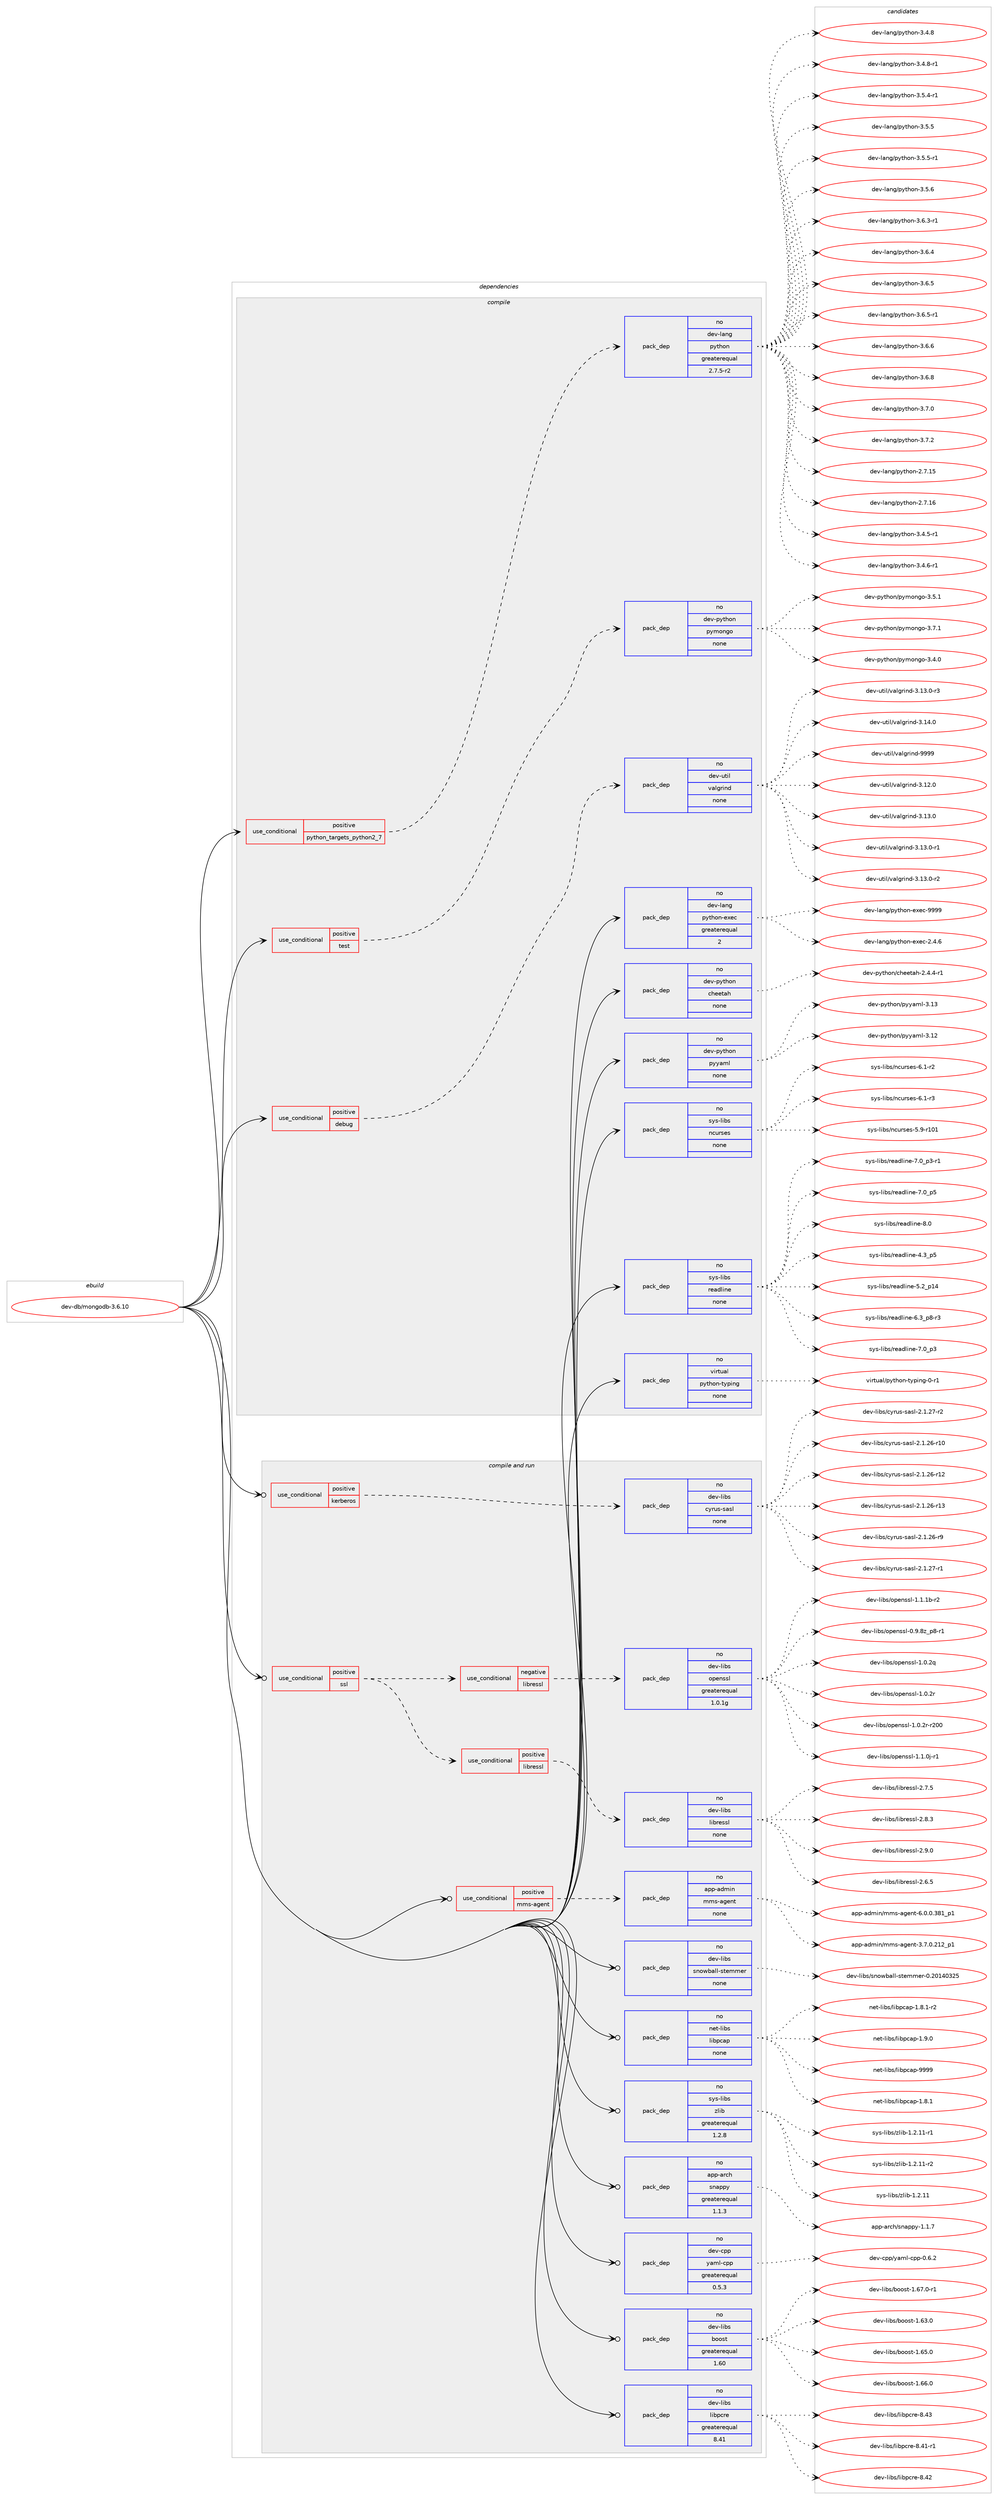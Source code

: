 digraph prolog {

# *************
# Graph options
# *************

newrank=true;
concentrate=true;
compound=true;
graph [rankdir=LR,fontname=Helvetica,fontsize=10,ranksep=1.5];#, ranksep=2.5, nodesep=0.2];
edge  [arrowhead=vee];
node  [fontname=Helvetica,fontsize=10];

# **********
# The ebuild
# **********

subgraph cluster_leftcol {
color=gray;
rank=same;
label=<<i>ebuild</i>>;
id [label="dev-db/mongodb-3.6.10", color=red, width=4, href="../dev-db/mongodb-3.6.10.svg"];
}

# ****************
# The dependencies
# ****************

subgraph cluster_midcol {
color=gray;
label=<<i>dependencies</i>>;
subgraph cluster_compile {
fillcolor="#eeeeee";
style=filled;
label=<<i>compile</i>>;
subgraph cond357146 {
dependency1319523 [label=<<TABLE BORDER="0" CELLBORDER="1" CELLSPACING="0" CELLPADDING="4"><TR><TD ROWSPAN="3" CELLPADDING="10">use_conditional</TD></TR><TR><TD>positive</TD></TR><TR><TD>debug</TD></TR></TABLE>>, shape=none, color=red];
subgraph pack941451 {
dependency1319524 [label=<<TABLE BORDER="0" CELLBORDER="1" CELLSPACING="0" CELLPADDING="4" WIDTH="220"><TR><TD ROWSPAN="6" CELLPADDING="30">pack_dep</TD></TR><TR><TD WIDTH="110">no</TD></TR><TR><TD>dev-util</TD></TR><TR><TD>valgrind</TD></TR><TR><TD>none</TD></TR><TR><TD></TD></TR></TABLE>>, shape=none, color=blue];
}
dependency1319523:e -> dependency1319524:w [weight=20,style="dashed",arrowhead="vee"];
}
id:e -> dependency1319523:w [weight=20,style="solid",arrowhead="vee"];
subgraph cond357147 {
dependency1319525 [label=<<TABLE BORDER="0" CELLBORDER="1" CELLSPACING="0" CELLPADDING="4"><TR><TD ROWSPAN="3" CELLPADDING="10">use_conditional</TD></TR><TR><TD>positive</TD></TR><TR><TD>python_targets_python2_7</TD></TR></TABLE>>, shape=none, color=red];
subgraph pack941452 {
dependency1319526 [label=<<TABLE BORDER="0" CELLBORDER="1" CELLSPACING="0" CELLPADDING="4" WIDTH="220"><TR><TD ROWSPAN="6" CELLPADDING="30">pack_dep</TD></TR><TR><TD WIDTH="110">no</TD></TR><TR><TD>dev-lang</TD></TR><TR><TD>python</TD></TR><TR><TD>greaterequal</TD></TR><TR><TD>2.7.5-r2</TD></TR></TABLE>>, shape=none, color=blue];
}
dependency1319525:e -> dependency1319526:w [weight=20,style="dashed",arrowhead="vee"];
}
id:e -> dependency1319525:w [weight=20,style="solid",arrowhead="vee"];
subgraph cond357148 {
dependency1319527 [label=<<TABLE BORDER="0" CELLBORDER="1" CELLSPACING="0" CELLPADDING="4"><TR><TD ROWSPAN="3" CELLPADDING="10">use_conditional</TD></TR><TR><TD>positive</TD></TR><TR><TD>test</TD></TR></TABLE>>, shape=none, color=red];
subgraph pack941453 {
dependency1319528 [label=<<TABLE BORDER="0" CELLBORDER="1" CELLSPACING="0" CELLPADDING="4" WIDTH="220"><TR><TD ROWSPAN="6" CELLPADDING="30">pack_dep</TD></TR><TR><TD WIDTH="110">no</TD></TR><TR><TD>dev-python</TD></TR><TR><TD>pymongo</TD></TR><TR><TD>none</TD></TR><TR><TD></TD></TR></TABLE>>, shape=none, color=blue];
}
dependency1319527:e -> dependency1319528:w [weight=20,style="dashed",arrowhead="vee"];
}
id:e -> dependency1319527:w [weight=20,style="solid",arrowhead="vee"];
subgraph pack941454 {
dependency1319529 [label=<<TABLE BORDER="0" CELLBORDER="1" CELLSPACING="0" CELLPADDING="4" WIDTH="220"><TR><TD ROWSPAN="6" CELLPADDING="30">pack_dep</TD></TR><TR><TD WIDTH="110">no</TD></TR><TR><TD>dev-lang</TD></TR><TR><TD>python-exec</TD></TR><TR><TD>greaterequal</TD></TR><TR><TD>2</TD></TR></TABLE>>, shape=none, color=blue];
}
id:e -> dependency1319529:w [weight=20,style="solid",arrowhead="vee"];
subgraph pack941455 {
dependency1319530 [label=<<TABLE BORDER="0" CELLBORDER="1" CELLSPACING="0" CELLPADDING="4" WIDTH="220"><TR><TD ROWSPAN="6" CELLPADDING="30">pack_dep</TD></TR><TR><TD WIDTH="110">no</TD></TR><TR><TD>dev-python</TD></TR><TR><TD>cheetah</TD></TR><TR><TD>none</TD></TR><TR><TD></TD></TR></TABLE>>, shape=none, color=blue];
}
id:e -> dependency1319530:w [weight=20,style="solid",arrowhead="vee"];
subgraph pack941456 {
dependency1319531 [label=<<TABLE BORDER="0" CELLBORDER="1" CELLSPACING="0" CELLPADDING="4" WIDTH="220"><TR><TD ROWSPAN="6" CELLPADDING="30">pack_dep</TD></TR><TR><TD WIDTH="110">no</TD></TR><TR><TD>dev-python</TD></TR><TR><TD>pyyaml</TD></TR><TR><TD>none</TD></TR><TR><TD></TD></TR></TABLE>>, shape=none, color=blue];
}
id:e -> dependency1319531:w [weight=20,style="solid",arrowhead="vee"];
subgraph pack941457 {
dependency1319532 [label=<<TABLE BORDER="0" CELLBORDER="1" CELLSPACING="0" CELLPADDING="4" WIDTH="220"><TR><TD ROWSPAN="6" CELLPADDING="30">pack_dep</TD></TR><TR><TD WIDTH="110">no</TD></TR><TR><TD>sys-libs</TD></TR><TR><TD>ncurses</TD></TR><TR><TD>none</TD></TR><TR><TD></TD></TR></TABLE>>, shape=none, color=blue];
}
id:e -> dependency1319532:w [weight=20,style="solid",arrowhead="vee"];
subgraph pack941458 {
dependency1319533 [label=<<TABLE BORDER="0" CELLBORDER="1" CELLSPACING="0" CELLPADDING="4" WIDTH="220"><TR><TD ROWSPAN="6" CELLPADDING="30">pack_dep</TD></TR><TR><TD WIDTH="110">no</TD></TR><TR><TD>sys-libs</TD></TR><TR><TD>readline</TD></TR><TR><TD>none</TD></TR><TR><TD></TD></TR></TABLE>>, shape=none, color=blue];
}
id:e -> dependency1319533:w [weight=20,style="solid",arrowhead="vee"];
subgraph pack941459 {
dependency1319534 [label=<<TABLE BORDER="0" CELLBORDER="1" CELLSPACING="0" CELLPADDING="4" WIDTH="220"><TR><TD ROWSPAN="6" CELLPADDING="30">pack_dep</TD></TR><TR><TD WIDTH="110">no</TD></TR><TR><TD>virtual</TD></TR><TR><TD>python-typing</TD></TR><TR><TD>none</TD></TR><TR><TD></TD></TR></TABLE>>, shape=none, color=blue];
}
id:e -> dependency1319534:w [weight=20,style="solid",arrowhead="vee"];
}
subgraph cluster_compileandrun {
fillcolor="#eeeeee";
style=filled;
label=<<i>compile and run</i>>;
subgraph cond357149 {
dependency1319535 [label=<<TABLE BORDER="0" CELLBORDER="1" CELLSPACING="0" CELLPADDING="4"><TR><TD ROWSPAN="3" CELLPADDING="10">use_conditional</TD></TR><TR><TD>positive</TD></TR><TR><TD>kerberos</TD></TR></TABLE>>, shape=none, color=red];
subgraph pack941460 {
dependency1319536 [label=<<TABLE BORDER="0" CELLBORDER="1" CELLSPACING="0" CELLPADDING="4" WIDTH="220"><TR><TD ROWSPAN="6" CELLPADDING="30">pack_dep</TD></TR><TR><TD WIDTH="110">no</TD></TR><TR><TD>dev-libs</TD></TR><TR><TD>cyrus-sasl</TD></TR><TR><TD>none</TD></TR><TR><TD></TD></TR></TABLE>>, shape=none, color=blue];
}
dependency1319535:e -> dependency1319536:w [weight=20,style="dashed",arrowhead="vee"];
}
id:e -> dependency1319535:w [weight=20,style="solid",arrowhead="odotvee"];
subgraph cond357150 {
dependency1319537 [label=<<TABLE BORDER="0" CELLBORDER="1" CELLSPACING="0" CELLPADDING="4"><TR><TD ROWSPAN="3" CELLPADDING="10">use_conditional</TD></TR><TR><TD>positive</TD></TR><TR><TD>mms-agent</TD></TR></TABLE>>, shape=none, color=red];
subgraph pack941461 {
dependency1319538 [label=<<TABLE BORDER="0" CELLBORDER="1" CELLSPACING="0" CELLPADDING="4" WIDTH="220"><TR><TD ROWSPAN="6" CELLPADDING="30">pack_dep</TD></TR><TR><TD WIDTH="110">no</TD></TR><TR><TD>app-admin</TD></TR><TR><TD>mms-agent</TD></TR><TR><TD>none</TD></TR><TR><TD></TD></TR></TABLE>>, shape=none, color=blue];
}
dependency1319537:e -> dependency1319538:w [weight=20,style="dashed",arrowhead="vee"];
}
id:e -> dependency1319537:w [weight=20,style="solid",arrowhead="odotvee"];
subgraph cond357151 {
dependency1319539 [label=<<TABLE BORDER="0" CELLBORDER="1" CELLSPACING="0" CELLPADDING="4"><TR><TD ROWSPAN="3" CELLPADDING="10">use_conditional</TD></TR><TR><TD>positive</TD></TR><TR><TD>ssl</TD></TR></TABLE>>, shape=none, color=red];
subgraph cond357152 {
dependency1319540 [label=<<TABLE BORDER="0" CELLBORDER="1" CELLSPACING="0" CELLPADDING="4"><TR><TD ROWSPAN="3" CELLPADDING="10">use_conditional</TD></TR><TR><TD>negative</TD></TR><TR><TD>libressl</TD></TR></TABLE>>, shape=none, color=red];
subgraph pack941462 {
dependency1319541 [label=<<TABLE BORDER="0" CELLBORDER="1" CELLSPACING="0" CELLPADDING="4" WIDTH="220"><TR><TD ROWSPAN="6" CELLPADDING="30">pack_dep</TD></TR><TR><TD WIDTH="110">no</TD></TR><TR><TD>dev-libs</TD></TR><TR><TD>openssl</TD></TR><TR><TD>greaterequal</TD></TR><TR><TD>1.0.1g</TD></TR></TABLE>>, shape=none, color=blue];
}
dependency1319540:e -> dependency1319541:w [weight=20,style="dashed",arrowhead="vee"];
}
dependency1319539:e -> dependency1319540:w [weight=20,style="dashed",arrowhead="vee"];
subgraph cond357153 {
dependency1319542 [label=<<TABLE BORDER="0" CELLBORDER="1" CELLSPACING="0" CELLPADDING="4"><TR><TD ROWSPAN="3" CELLPADDING="10">use_conditional</TD></TR><TR><TD>positive</TD></TR><TR><TD>libressl</TD></TR></TABLE>>, shape=none, color=red];
subgraph pack941463 {
dependency1319543 [label=<<TABLE BORDER="0" CELLBORDER="1" CELLSPACING="0" CELLPADDING="4" WIDTH="220"><TR><TD ROWSPAN="6" CELLPADDING="30">pack_dep</TD></TR><TR><TD WIDTH="110">no</TD></TR><TR><TD>dev-libs</TD></TR><TR><TD>libressl</TD></TR><TR><TD>none</TD></TR><TR><TD></TD></TR></TABLE>>, shape=none, color=blue];
}
dependency1319542:e -> dependency1319543:w [weight=20,style="dashed",arrowhead="vee"];
}
dependency1319539:e -> dependency1319542:w [weight=20,style="dashed",arrowhead="vee"];
}
id:e -> dependency1319539:w [weight=20,style="solid",arrowhead="odotvee"];
subgraph pack941464 {
dependency1319544 [label=<<TABLE BORDER="0" CELLBORDER="1" CELLSPACING="0" CELLPADDING="4" WIDTH="220"><TR><TD ROWSPAN="6" CELLPADDING="30">pack_dep</TD></TR><TR><TD WIDTH="110">no</TD></TR><TR><TD>app-arch</TD></TR><TR><TD>snappy</TD></TR><TR><TD>greaterequal</TD></TR><TR><TD>1.1.3</TD></TR></TABLE>>, shape=none, color=blue];
}
id:e -> dependency1319544:w [weight=20,style="solid",arrowhead="odotvee"];
subgraph pack941465 {
dependency1319545 [label=<<TABLE BORDER="0" CELLBORDER="1" CELLSPACING="0" CELLPADDING="4" WIDTH="220"><TR><TD ROWSPAN="6" CELLPADDING="30">pack_dep</TD></TR><TR><TD WIDTH="110">no</TD></TR><TR><TD>dev-cpp</TD></TR><TR><TD>yaml-cpp</TD></TR><TR><TD>greaterequal</TD></TR><TR><TD>0.5.3</TD></TR></TABLE>>, shape=none, color=blue];
}
id:e -> dependency1319545:w [weight=20,style="solid",arrowhead="odotvee"];
subgraph pack941466 {
dependency1319546 [label=<<TABLE BORDER="0" CELLBORDER="1" CELLSPACING="0" CELLPADDING="4" WIDTH="220"><TR><TD ROWSPAN="6" CELLPADDING="30">pack_dep</TD></TR><TR><TD WIDTH="110">no</TD></TR><TR><TD>dev-libs</TD></TR><TR><TD>boost</TD></TR><TR><TD>greaterequal</TD></TR><TR><TD>1.60</TD></TR></TABLE>>, shape=none, color=blue];
}
id:e -> dependency1319546:w [weight=20,style="solid",arrowhead="odotvee"];
subgraph pack941467 {
dependency1319547 [label=<<TABLE BORDER="0" CELLBORDER="1" CELLSPACING="0" CELLPADDING="4" WIDTH="220"><TR><TD ROWSPAN="6" CELLPADDING="30">pack_dep</TD></TR><TR><TD WIDTH="110">no</TD></TR><TR><TD>dev-libs</TD></TR><TR><TD>libpcre</TD></TR><TR><TD>greaterequal</TD></TR><TR><TD>8.41</TD></TR></TABLE>>, shape=none, color=blue];
}
id:e -> dependency1319547:w [weight=20,style="solid",arrowhead="odotvee"];
subgraph pack941468 {
dependency1319548 [label=<<TABLE BORDER="0" CELLBORDER="1" CELLSPACING="0" CELLPADDING="4" WIDTH="220"><TR><TD ROWSPAN="6" CELLPADDING="30">pack_dep</TD></TR><TR><TD WIDTH="110">no</TD></TR><TR><TD>dev-libs</TD></TR><TR><TD>snowball-stemmer</TD></TR><TR><TD>none</TD></TR><TR><TD></TD></TR></TABLE>>, shape=none, color=blue];
}
id:e -> dependency1319548:w [weight=20,style="solid",arrowhead="odotvee"];
subgraph pack941469 {
dependency1319549 [label=<<TABLE BORDER="0" CELLBORDER="1" CELLSPACING="0" CELLPADDING="4" WIDTH="220"><TR><TD ROWSPAN="6" CELLPADDING="30">pack_dep</TD></TR><TR><TD WIDTH="110">no</TD></TR><TR><TD>net-libs</TD></TR><TR><TD>libpcap</TD></TR><TR><TD>none</TD></TR><TR><TD></TD></TR></TABLE>>, shape=none, color=blue];
}
id:e -> dependency1319549:w [weight=20,style="solid",arrowhead="odotvee"];
subgraph pack941470 {
dependency1319550 [label=<<TABLE BORDER="0" CELLBORDER="1" CELLSPACING="0" CELLPADDING="4" WIDTH="220"><TR><TD ROWSPAN="6" CELLPADDING="30">pack_dep</TD></TR><TR><TD WIDTH="110">no</TD></TR><TR><TD>sys-libs</TD></TR><TR><TD>zlib</TD></TR><TR><TD>greaterequal</TD></TR><TR><TD>1.2.8</TD></TR></TABLE>>, shape=none, color=blue];
}
id:e -> dependency1319550:w [weight=20,style="solid",arrowhead="odotvee"];
}
subgraph cluster_run {
fillcolor="#eeeeee";
style=filled;
label=<<i>run</i>>;
}
}

# **************
# The candidates
# **************

subgraph cluster_choices {
rank=same;
color=gray;
label=<<i>candidates</i>>;

subgraph choice941451 {
color=black;
nodesep=1;
choice10010111845117116105108471189710810311410511010045514649504648 [label="dev-util/valgrind-3.12.0", color=red, width=4,href="../dev-util/valgrind-3.12.0.svg"];
choice10010111845117116105108471189710810311410511010045514649514648 [label="dev-util/valgrind-3.13.0", color=red, width=4,href="../dev-util/valgrind-3.13.0.svg"];
choice100101118451171161051084711897108103114105110100455146495146484511449 [label="dev-util/valgrind-3.13.0-r1", color=red, width=4,href="../dev-util/valgrind-3.13.0-r1.svg"];
choice100101118451171161051084711897108103114105110100455146495146484511450 [label="dev-util/valgrind-3.13.0-r2", color=red, width=4,href="../dev-util/valgrind-3.13.0-r2.svg"];
choice100101118451171161051084711897108103114105110100455146495146484511451 [label="dev-util/valgrind-3.13.0-r3", color=red, width=4,href="../dev-util/valgrind-3.13.0-r3.svg"];
choice10010111845117116105108471189710810311410511010045514649524648 [label="dev-util/valgrind-3.14.0", color=red, width=4,href="../dev-util/valgrind-3.14.0.svg"];
choice1001011184511711610510847118971081031141051101004557575757 [label="dev-util/valgrind-9999", color=red, width=4,href="../dev-util/valgrind-9999.svg"];
dependency1319524:e -> choice10010111845117116105108471189710810311410511010045514649504648:w [style=dotted,weight="100"];
dependency1319524:e -> choice10010111845117116105108471189710810311410511010045514649514648:w [style=dotted,weight="100"];
dependency1319524:e -> choice100101118451171161051084711897108103114105110100455146495146484511449:w [style=dotted,weight="100"];
dependency1319524:e -> choice100101118451171161051084711897108103114105110100455146495146484511450:w [style=dotted,weight="100"];
dependency1319524:e -> choice100101118451171161051084711897108103114105110100455146495146484511451:w [style=dotted,weight="100"];
dependency1319524:e -> choice10010111845117116105108471189710810311410511010045514649524648:w [style=dotted,weight="100"];
dependency1319524:e -> choice1001011184511711610510847118971081031141051101004557575757:w [style=dotted,weight="100"];
}
subgraph choice941452 {
color=black;
nodesep=1;
choice10010111845108971101034711212111610411111045504655464953 [label="dev-lang/python-2.7.15", color=red, width=4,href="../dev-lang/python-2.7.15.svg"];
choice10010111845108971101034711212111610411111045504655464954 [label="dev-lang/python-2.7.16", color=red, width=4,href="../dev-lang/python-2.7.16.svg"];
choice1001011184510897110103471121211161041111104551465246534511449 [label="dev-lang/python-3.4.5-r1", color=red, width=4,href="../dev-lang/python-3.4.5-r1.svg"];
choice1001011184510897110103471121211161041111104551465246544511449 [label="dev-lang/python-3.4.6-r1", color=red, width=4,href="../dev-lang/python-3.4.6-r1.svg"];
choice100101118451089711010347112121116104111110455146524656 [label="dev-lang/python-3.4.8", color=red, width=4,href="../dev-lang/python-3.4.8.svg"];
choice1001011184510897110103471121211161041111104551465246564511449 [label="dev-lang/python-3.4.8-r1", color=red, width=4,href="../dev-lang/python-3.4.8-r1.svg"];
choice1001011184510897110103471121211161041111104551465346524511449 [label="dev-lang/python-3.5.4-r1", color=red, width=4,href="../dev-lang/python-3.5.4-r1.svg"];
choice100101118451089711010347112121116104111110455146534653 [label="dev-lang/python-3.5.5", color=red, width=4,href="../dev-lang/python-3.5.5.svg"];
choice1001011184510897110103471121211161041111104551465346534511449 [label="dev-lang/python-3.5.5-r1", color=red, width=4,href="../dev-lang/python-3.5.5-r1.svg"];
choice100101118451089711010347112121116104111110455146534654 [label="dev-lang/python-3.5.6", color=red, width=4,href="../dev-lang/python-3.5.6.svg"];
choice1001011184510897110103471121211161041111104551465446514511449 [label="dev-lang/python-3.6.3-r1", color=red, width=4,href="../dev-lang/python-3.6.3-r1.svg"];
choice100101118451089711010347112121116104111110455146544652 [label="dev-lang/python-3.6.4", color=red, width=4,href="../dev-lang/python-3.6.4.svg"];
choice100101118451089711010347112121116104111110455146544653 [label="dev-lang/python-3.6.5", color=red, width=4,href="../dev-lang/python-3.6.5.svg"];
choice1001011184510897110103471121211161041111104551465446534511449 [label="dev-lang/python-3.6.5-r1", color=red, width=4,href="../dev-lang/python-3.6.5-r1.svg"];
choice100101118451089711010347112121116104111110455146544654 [label="dev-lang/python-3.6.6", color=red, width=4,href="../dev-lang/python-3.6.6.svg"];
choice100101118451089711010347112121116104111110455146544656 [label="dev-lang/python-3.6.8", color=red, width=4,href="../dev-lang/python-3.6.8.svg"];
choice100101118451089711010347112121116104111110455146554648 [label="dev-lang/python-3.7.0", color=red, width=4,href="../dev-lang/python-3.7.0.svg"];
choice100101118451089711010347112121116104111110455146554650 [label="dev-lang/python-3.7.2", color=red, width=4,href="../dev-lang/python-3.7.2.svg"];
dependency1319526:e -> choice10010111845108971101034711212111610411111045504655464953:w [style=dotted,weight="100"];
dependency1319526:e -> choice10010111845108971101034711212111610411111045504655464954:w [style=dotted,weight="100"];
dependency1319526:e -> choice1001011184510897110103471121211161041111104551465246534511449:w [style=dotted,weight="100"];
dependency1319526:e -> choice1001011184510897110103471121211161041111104551465246544511449:w [style=dotted,weight="100"];
dependency1319526:e -> choice100101118451089711010347112121116104111110455146524656:w [style=dotted,weight="100"];
dependency1319526:e -> choice1001011184510897110103471121211161041111104551465246564511449:w [style=dotted,weight="100"];
dependency1319526:e -> choice1001011184510897110103471121211161041111104551465346524511449:w [style=dotted,weight="100"];
dependency1319526:e -> choice100101118451089711010347112121116104111110455146534653:w [style=dotted,weight="100"];
dependency1319526:e -> choice1001011184510897110103471121211161041111104551465346534511449:w [style=dotted,weight="100"];
dependency1319526:e -> choice100101118451089711010347112121116104111110455146534654:w [style=dotted,weight="100"];
dependency1319526:e -> choice1001011184510897110103471121211161041111104551465446514511449:w [style=dotted,weight="100"];
dependency1319526:e -> choice100101118451089711010347112121116104111110455146544652:w [style=dotted,weight="100"];
dependency1319526:e -> choice100101118451089711010347112121116104111110455146544653:w [style=dotted,weight="100"];
dependency1319526:e -> choice1001011184510897110103471121211161041111104551465446534511449:w [style=dotted,weight="100"];
dependency1319526:e -> choice100101118451089711010347112121116104111110455146544654:w [style=dotted,weight="100"];
dependency1319526:e -> choice100101118451089711010347112121116104111110455146544656:w [style=dotted,weight="100"];
dependency1319526:e -> choice100101118451089711010347112121116104111110455146554648:w [style=dotted,weight="100"];
dependency1319526:e -> choice100101118451089711010347112121116104111110455146554650:w [style=dotted,weight="100"];
}
subgraph choice941453 {
color=black;
nodesep=1;
choice1001011184511212111610411111047112121109111110103111455146524648 [label="dev-python/pymongo-3.4.0", color=red, width=4,href="../dev-python/pymongo-3.4.0.svg"];
choice1001011184511212111610411111047112121109111110103111455146534649 [label="dev-python/pymongo-3.5.1", color=red, width=4,href="../dev-python/pymongo-3.5.1.svg"];
choice1001011184511212111610411111047112121109111110103111455146554649 [label="dev-python/pymongo-3.7.1", color=red, width=4,href="../dev-python/pymongo-3.7.1.svg"];
dependency1319528:e -> choice1001011184511212111610411111047112121109111110103111455146524648:w [style=dotted,weight="100"];
dependency1319528:e -> choice1001011184511212111610411111047112121109111110103111455146534649:w [style=dotted,weight="100"];
dependency1319528:e -> choice1001011184511212111610411111047112121109111110103111455146554649:w [style=dotted,weight="100"];
}
subgraph choice941454 {
color=black;
nodesep=1;
choice1001011184510897110103471121211161041111104510112010199455046524654 [label="dev-lang/python-exec-2.4.6", color=red, width=4,href="../dev-lang/python-exec-2.4.6.svg"];
choice10010111845108971101034711212111610411111045101120101994557575757 [label="dev-lang/python-exec-9999", color=red, width=4,href="../dev-lang/python-exec-9999.svg"];
dependency1319529:e -> choice1001011184510897110103471121211161041111104510112010199455046524654:w [style=dotted,weight="100"];
dependency1319529:e -> choice10010111845108971101034711212111610411111045101120101994557575757:w [style=dotted,weight="100"];
}
subgraph choice941455 {
color=black;
nodesep=1;
choice100101118451121211161041111104799104101101116971044550465246524511449 [label="dev-python/cheetah-2.4.4-r1", color=red, width=4,href="../dev-python/cheetah-2.4.4-r1.svg"];
dependency1319530:e -> choice100101118451121211161041111104799104101101116971044550465246524511449:w [style=dotted,weight="100"];
}
subgraph choice941456 {
color=black;
nodesep=1;
choice1001011184511212111610411111047112121121971091084551464950 [label="dev-python/pyyaml-3.12", color=red, width=4,href="../dev-python/pyyaml-3.12.svg"];
choice1001011184511212111610411111047112121121971091084551464951 [label="dev-python/pyyaml-3.13", color=red, width=4,href="../dev-python/pyyaml-3.13.svg"];
dependency1319531:e -> choice1001011184511212111610411111047112121121971091084551464950:w [style=dotted,weight="100"];
dependency1319531:e -> choice1001011184511212111610411111047112121121971091084551464951:w [style=dotted,weight="100"];
}
subgraph choice941457 {
color=black;
nodesep=1;
choice115121115451081059811547110991171141151011154553465745114494849 [label="sys-libs/ncurses-5.9-r101", color=red, width=4,href="../sys-libs/ncurses-5.9-r101.svg"];
choice11512111545108105981154711099117114115101115455446494511450 [label="sys-libs/ncurses-6.1-r2", color=red, width=4,href="../sys-libs/ncurses-6.1-r2.svg"];
choice11512111545108105981154711099117114115101115455446494511451 [label="sys-libs/ncurses-6.1-r3", color=red, width=4,href="../sys-libs/ncurses-6.1-r3.svg"];
dependency1319532:e -> choice115121115451081059811547110991171141151011154553465745114494849:w [style=dotted,weight="100"];
dependency1319532:e -> choice11512111545108105981154711099117114115101115455446494511450:w [style=dotted,weight="100"];
dependency1319532:e -> choice11512111545108105981154711099117114115101115455446494511451:w [style=dotted,weight="100"];
}
subgraph choice941458 {
color=black;
nodesep=1;
choice11512111545108105981154711410197100108105110101455246519511253 [label="sys-libs/readline-4.3_p5", color=red, width=4,href="../sys-libs/readline-4.3_p5.svg"];
choice1151211154510810598115471141019710010810511010145534650951124952 [label="sys-libs/readline-5.2_p14", color=red, width=4,href="../sys-libs/readline-5.2_p14.svg"];
choice115121115451081059811547114101971001081051101014554465195112564511451 [label="sys-libs/readline-6.3_p8-r3", color=red, width=4,href="../sys-libs/readline-6.3_p8-r3.svg"];
choice11512111545108105981154711410197100108105110101455546489511251 [label="sys-libs/readline-7.0_p3", color=red, width=4,href="../sys-libs/readline-7.0_p3.svg"];
choice115121115451081059811547114101971001081051101014555464895112514511449 [label="sys-libs/readline-7.0_p3-r1", color=red, width=4,href="../sys-libs/readline-7.0_p3-r1.svg"];
choice11512111545108105981154711410197100108105110101455546489511253 [label="sys-libs/readline-7.0_p5", color=red, width=4,href="../sys-libs/readline-7.0_p5.svg"];
choice1151211154510810598115471141019710010810511010145564648 [label="sys-libs/readline-8.0", color=red, width=4,href="../sys-libs/readline-8.0.svg"];
dependency1319533:e -> choice11512111545108105981154711410197100108105110101455246519511253:w [style=dotted,weight="100"];
dependency1319533:e -> choice1151211154510810598115471141019710010810511010145534650951124952:w [style=dotted,weight="100"];
dependency1319533:e -> choice115121115451081059811547114101971001081051101014554465195112564511451:w [style=dotted,weight="100"];
dependency1319533:e -> choice11512111545108105981154711410197100108105110101455546489511251:w [style=dotted,weight="100"];
dependency1319533:e -> choice115121115451081059811547114101971001081051101014555464895112514511449:w [style=dotted,weight="100"];
dependency1319533:e -> choice11512111545108105981154711410197100108105110101455546489511253:w [style=dotted,weight="100"];
dependency1319533:e -> choice1151211154510810598115471141019710010810511010145564648:w [style=dotted,weight="100"];
}
subgraph choice941459 {
color=black;
nodesep=1;
choice11810511411611797108471121211161041111104511612111210511010345484511449 [label="virtual/python-typing-0-r1", color=red, width=4,href="../virtual/python-typing-0-r1.svg"];
dependency1319534:e -> choice11810511411611797108471121211161041111104511612111210511010345484511449:w [style=dotted,weight="100"];
}
subgraph choice941460 {
color=black;
nodesep=1;
choice10010111845108105981154799121114117115451159711510845504649465054451144948 [label="dev-libs/cyrus-sasl-2.1.26-r10", color=red, width=4,href="../dev-libs/cyrus-sasl-2.1.26-r10.svg"];
choice10010111845108105981154799121114117115451159711510845504649465054451144950 [label="dev-libs/cyrus-sasl-2.1.26-r12", color=red, width=4,href="../dev-libs/cyrus-sasl-2.1.26-r12.svg"];
choice10010111845108105981154799121114117115451159711510845504649465054451144951 [label="dev-libs/cyrus-sasl-2.1.26-r13", color=red, width=4,href="../dev-libs/cyrus-sasl-2.1.26-r13.svg"];
choice100101118451081059811547991211141171154511597115108455046494650544511457 [label="dev-libs/cyrus-sasl-2.1.26-r9", color=red, width=4,href="../dev-libs/cyrus-sasl-2.1.26-r9.svg"];
choice100101118451081059811547991211141171154511597115108455046494650554511449 [label="dev-libs/cyrus-sasl-2.1.27-r1", color=red, width=4,href="../dev-libs/cyrus-sasl-2.1.27-r1.svg"];
choice100101118451081059811547991211141171154511597115108455046494650554511450 [label="dev-libs/cyrus-sasl-2.1.27-r2", color=red, width=4,href="../dev-libs/cyrus-sasl-2.1.27-r2.svg"];
dependency1319536:e -> choice10010111845108105981154799121114117115451159711510845504649465054451144948:w [style=dotted,weight="100"];
dependency1319536:e -> choice10010111845108105981154799121114117115451159711510845504649465054451144950:w [style=dotted,weight="100"];
dependency1319536:e -> choice10010111845108105981154799121114117115451159711510845504649465054451144951:w [style=dotted,weight="100"];
dependency1319536:e -> choice100101118451081059811547991211141171154511597115108455046494650544511457:w [style=dotted,weight="100"];
dependency1319536:e -> choice100101118451081059811547991211141171154511597115108455046494650554511449:w [style=dotted,weight="100"];
dependency1319536:e -> choice100101118451081059811547991211141171154511597115108455046494650554511450:w [style=dotted,weight="100"];
}
subgraph choice941461 {
color=black;
nodesep=1;
choice971121124597100109105110471091091154597103101110116455146554648465049509511249 [label="app-admin/mms-agent-3.7.0.212_p1", color=red, width=4,href="../app-admin/mms-agent-3.7.0.212_p1.svg"];
choice971121124597100109105110471091091154597103101110116455446484648465156499511249 [label="app-admin/mms-agent-6.0.0.381_p1", color=red, width=4,href="../app-admin/mms-agent-6.0.0.381_p1.svg"];
dependency1319538:e -> choice971121124597100109105110471091091154597103101110116455146554648465049509511249:w [style=dotted,weight="100"];
dependency1319538:e -> choice971121124597100109105110471091091154597103101110116455446484648465156499511249:w [style=dotted,weight="100"];
}
subgraph choice941462 {
color=black;
nodesep=1;
choice10010111845108105981154711111210111011511510845484657465612295112564511449 [label="dev-libs/openssl-0.9.8z_p8-r1", color=red, width=4,href="../dev-libs/openssl-0.9.8z_p8-r1.svg"];
choice100101118451081059811547111112101110115115108454946484650113 [label="dev-libs/openssl-1.0.2q", color=red, width=4,href="../dev-libs/openssl-1.0.2q.svg"];
choice100101118451081059811547111112101110115115108454946484650114 [label="dev-libs/openssl-1.0.2r", color=red, width=4,href="../dev-libs/openssl-1.0.2r.svg"];
choice10010111845108105981154711111210111011511510845494648465011445114504848 [label="dev-libs/openssl-1.0.2r-r200", color=red, width=4,href="../dev-libs/openssl-1.0.2r-r200.svg"];
choice1001011184510810598115471111121011101151151084549464946481064511449 [label="dev-libs/openssl-1.1.0j-r1", color=red, width=4,href="../dev-libs/openssl-1.1.0j-r1.svg"];
choice100101118451081059811547111112101110115115108454946494649984511450 [label="dev-libs/openssl-1.1.1b-r2", color=red, width=4,href="../dev-libs/openssl-1.1.1b-r2.svg"];
dependency1319541:e -> choice10010111845108105981154711111210111011511510845484657465612295112564511449:w [style=dotted,weight="100"];
dependency1319541:e -> choice100101118451081059811547111112101110115115108454946484650113:w [style=dotted,weight="100"];
dependency1319541:e -> choice100101118451081059811547111112101110115115108454946484650114:w [style=dotted,weight="100"];
dependency1319541:e -> choice10010111845108105981154711111210111011511510845494648465011445114504848:w [style=dotted,weight="100"];
dependency1319541:e -> choice1001011184510810598115471111121011101151151084549464946481064511449:w [style=dotted,weight="100"];
dependency1319541:e -> choice100101118451081059811547111112101110115115108454946494649984511450:w [style=dotted,weight="100"];
}
subgraph choice941463 {
color=black;
nodesep=1;
choice10010111845108105981154710810598114101115115108455046544653 [label="dev-libs/libressl-2.6.5", color=red, width=4,href="../dev-libs/libressl-2.6.5.svg"];
choice10010111845108105981154710810598114101115115108455046554653 [label="dev-libs/libressl-2.7.5", color=red, width=4,href="../dev-libs/libressl-2.7.5.svg"];
choice10010111845108105981154710810598114101115115108455046564651 [label="dev-libs/libressl-2.8.3", color=red, width=4,href="../dev-libs/libressl-2.8.3.svg"];
choice10010111845108105981154710810598114101115115108455046574648 [label="dev-libs/libressl-2.9.0", color=red, width=4,href="../dev-libs/libressl-2.9.0.svg"];
dependency1319543:e -> choice10010111845108105981154710810598114101115115108455046544653:w [style=dotted,weight="100"];
dependency1319543:e -> choice10010111845108105981154710810598114101115115108455046554653:w [style=dotted,weight="100"];
dependency1319543:e -> choice10010111845108105981154710810598114101115115108455046564651:w [style=dotted,weight="100"];
dependency1319543:e -> choice10010111845108105981154710810598114101115115108455046574648:w [style=dotted,weight="100"];
}
subgraph choice941464 {
color=black;
nodesep=1;
choice971121124597114991044711511097112112121454946494655 [label="app-arch/snappy-1.1.7", color=red, width=4,href="../app-arch/snappy-1.1.7.svg"];
dependency1319544:e -> choice971121124597114991044711511097112112121454946494655:w [style=dotted,weight="100"];
}
subgraph choice941465 {
color=black;
nodesep=1;
choice100101118459911211247121971091084599112112454846544650 [label="dev-cpp/yaml-cpp-0.6.2", color=red, width=4,href="../dev-cpp/yaml-cpp-0.6.2.svg"];
dependency1319545:e -> choice100101118459911211247121971091084599112112454846544650:w [style=dotted,weight="100"];
}
subgraph choice941466 {
color=black;
nodesep=1;
choice1001011184510810598115479811111111511645494654514648 [label="dev-libs/boost-1.63.0", color=red, width=4,href="../dev-libs/boost-1.63.0.svg"];
choice1001011184510810598115479811111111511645494654534648 [label="dev-libs/boost-1.65.0", color=red, width=4,href="../dev-libs/boost-1.65.0.svg"];
choice1001011184510810598115479811111111511645494654544648 [label="dev-libs/boost-1.66.0", color=red, width=4,href="../dev-libs/boost-1.66.0.svg"];
choice10010111845108105981154798111111115116454946545546484511449 [label="dev-libs/boost-1.67.0-r1", color=red, width=4,href="../dev-libs/boost-1.67.0-r1.svg"];
dependency1319546:e -> choice1001011184510810598115479811111111511645494654514648:w [style=dotted,weight="100"];
dependency1319546:e -> choice1001011184510810598115479811111111511645494654534648:w [style=dotted,weight="100"];
dependency1319546:e -> choice1001011184510810598115479811111111511645494654544648:w [style=dotted,weight="100"];
dependency1319546:e -> choice10010111845108105981154798111111115116454946545546484511449:w [style=dotted,weight="100"];
}
subgraph choice941467 {
color=black;
nodesep=1;
choice100101118451081059811547108105981129911410145564652494511449 [label="dev-libs/libpcre-8.41-r1", color=red, width=4,href="../dev-libs/libpcre-8.41-r1.svg"];
choice10010111845108105981154710810598112991141014556465250 [label="dev-libs/libpcre-8.42", color=red, width=4,href="../dev-libs/libpcre-8.42.svg"];
choice10010111845108105981154710810598112991141014556465251 [label="dev-libs/libpcre-8.43", color=red, width=4,href="../dev-libs/libpcre-8.43.svg"];
dependency1319547:e -> choice100101118451081059811547108105981129911410145564652494511449:w [style=dotted,weight="100"];
dependency1319547:e -> choice10010111845108105981154710810598112991141014556465250:w [style=dotted,weight="100"];
dependency1319547:e -> choice10010111845108105981154710810598112991141014556465251:w [style=dotted,weight="100"];
}
subgraph choice941468 {
color=black;
nodesep=1;
choice1001011184510810598115471151101111199897108108451151161011091091011144548465048495248515053 [label="dev-libs/snowball-stemmer-0.20140325", color=red, width=4,href="../dev-libs/snowball-stemmer-0.20140325.svg"];
dependency1319548:e -> choice1001011184510810598115471151101111199897108108451151161011091091011144548465048495248515053:w [style=dotted,weight="100"];
}
subgraph choice941469 {
color=black;
nodesep=1;
choice110101116451081059811547108105981129997112454946564649 [label="net-libs/libpcap-1.8.1", color=red, width=4,href="../net-libs/libpcap-1.8.1.svg"];
choice1101011164510810598115471081059811299971124549465646494511450 [label="net-libs/libpcap-1.8.1-r2", color=red, width=4,href="../net-libs/libpcap-1.8.1-r2.svg"];
choice110101116451081059811547108105981129997112454946574648 [label="net-libs/libpcap-1.9.0", color=red, width=4,href="../net-libs/libpcap-1.9.0.svg"];
choice1101011164510810598115471081059811299971124557575757 [label="net-libs/libpcap-9999", color=red, width=4,href="../net-libs/libpcap-9999.svg"];
dependency1319549:e -> choice110101116451081059811547108105981129997112454946564649:w [style=dotted,weight="100"];
dependency1319549:e -> choice1101011164510810598115471081059811299971124549465646494511450:w [style=dotted,weight="100"];
dependency1319549:e -> choice110101116451081059811547108105981129997112454946574648:w [style=dotted,weight="100"];
dependency1319549:e -> choice1101011164510810598115471081059811299971124557575757:w [style=dotted,weight="100"];
}
subgraph choice941470 {
color=black;
nodesep=1;
choice1151211154510810598115471221081059845494650464949 [label="sys-libs/zlib-1.2.11", color=red, width=4,href="../sys-libs/zlib-1.2.11.svg"];
choice11512111545108105981154712210810598454946504649494511449 [label="sys-libs/zlib-1.2.11-r1", color=red, width=4,href="../sys-libs/zlib-1.2.11-r1.svg"];
choice11512111545108105981154712210810598454946504649494511450 [label="sys-libs/zlib-1.2.11-r2", color=red, width=4,href="../sys-libs/zlib-1.2.11-r2.svg"];
dependency1319550:e -> choice1151211154510810598115471221081059845494650464949:w [style=dotted,weight="100"];
dependency1319550:e -> choice11512111545108105981154712210810598454946504649494511449:w [style=dotted,weight="100"];
dependency1319550:e -> choice11512111545108105981154712210810598454946504649494511450:w [style=dotted,weight="100"];
}
}

}
